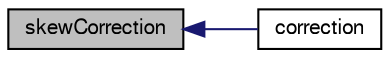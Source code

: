 digraph "skewCorrection"
{
  bgcolor="transparent";
  edge [fontname="FreeSans",fontsize="10",labelfontname="FreeSans",labelfontsize="10"];
  node [fontname="FreeSans",fontsize="10",shape=record];
  rankdir="LR";
  Node1 [label="skewCorrection",height=0.2,width=0.4,color="black", fillcolor="grey75", style="filled" fontcolor="black"];
  Node1 -> Node2 [dir="back",color="midnightblue",fontsize="10",style="solid",fontname="FreeSans"];
  Node2 [label="correction",height=0.2,width=0.4,color="black",URL="$a02265.html#a575a424a2a3d61de0e8d6ad368b61be1",tooltip="Return the explicit correction to the face-interpolate. "];
}
